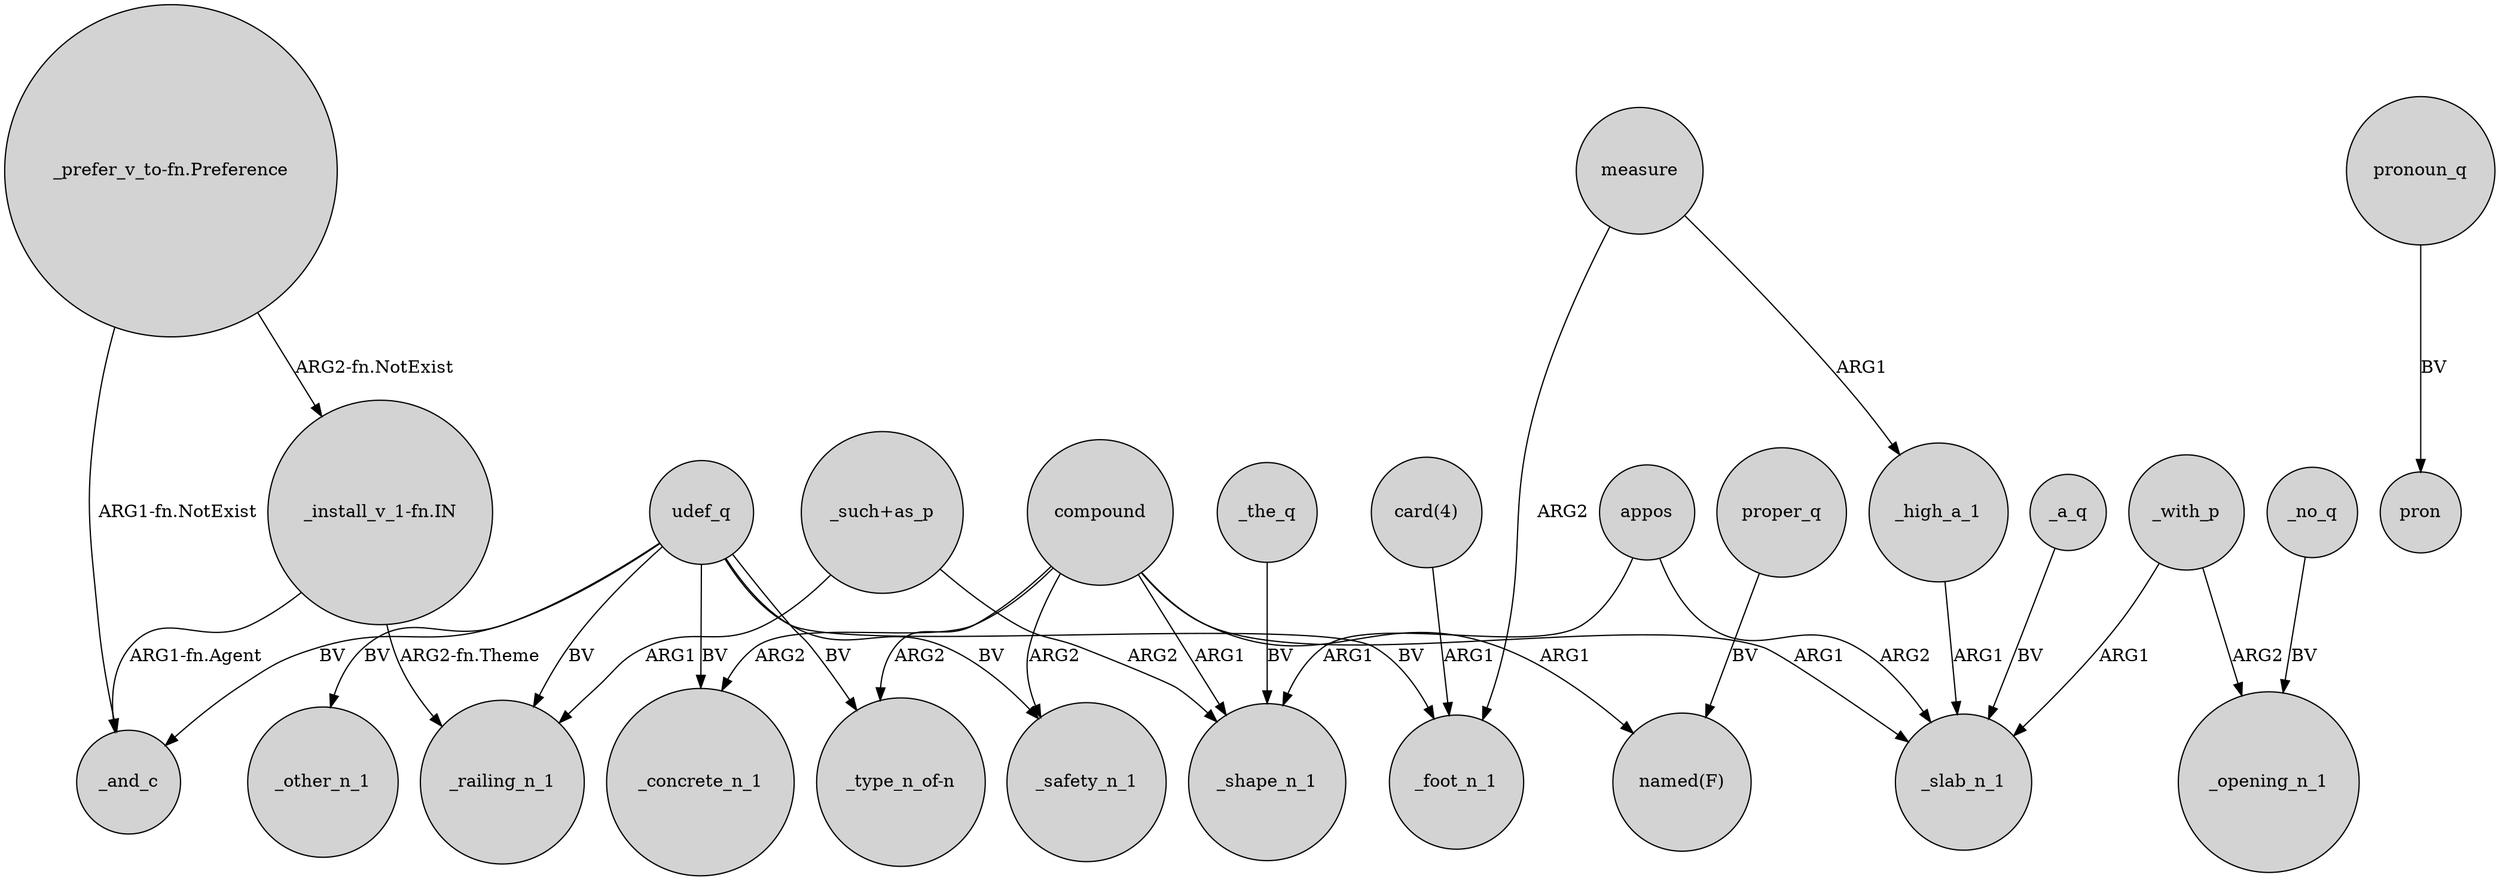 digraph {
	node [shape=circle style=filled]
	"_prefer_v_to-fn.Preference" -> _and_c [label="ARG1-fn.NotExist"]
	appos -> _slab_n_1 [label=ARG2]
	udef_q -> "_type_n_of-n" [label=BV]
	appos -> _shape_n_1 [label=ARG1]
	measure -> _high_a_1 [label=ARG1]
	measure -> _foot_n_1 [label=ARG2]
	proper_q -> "named(F)" [label=BV]
	"_prefer_v_to-fn.Preference" -> "_install_v_1-fn.IN" [label="ARG2-fn.NotExist"]
	udef_q -> _railing_n_1 [label=BV]
	compound -> _shape_n_1 [label=ARG1]
	compound -> "_type_n_of-n" [label=ARG2]
	_the_q -> _shape_n_1 [label=BV]
	_a_q -> _slab_n_1 [label=BV]
	compound -> _slab_n_1 [label=ARG1]
	"_such+as_p" -> _shape_n_1 [label=ARG2]
	"_install_v_1-fn.IN" -> _and_c [label="ARG1-fn.Agent"]
	compound -> _concrete_n_1 [label=ARG2]
	udef_q -> _other_n_1 [label=BV]
	pronoun_q -> pron [label=BV]
	compound -> _safety_n_1 [label=ARG2]
	udef_q -> _foot_n_1 [label=BV]
	_no_q -> _opening_n_1 [label=BV]
	"card(4)" -> _foot_n_1 [label=ARG1]
	_with_p -> _opening_n_1 [label=ARG2]
	"_install_v_1-fn.IN" -> _railing_n_1 [label="ARG2-fn.Theme"]
	udef_q -> _concrete_n_1 [label=BV]
	udef_q -> _safety_n_1 [label=BV]
	_with_p -> _slab_n_1 [label=ARG1]
	udef_q -> _and_c [label=BV]
	compound -> "named(F)" [label=ARG1]
	"_such+as_p" -> _railing_n_1 [label=ARG1]
	_high_a_1 -> _slab_n_1 [label=ARG1]
}
